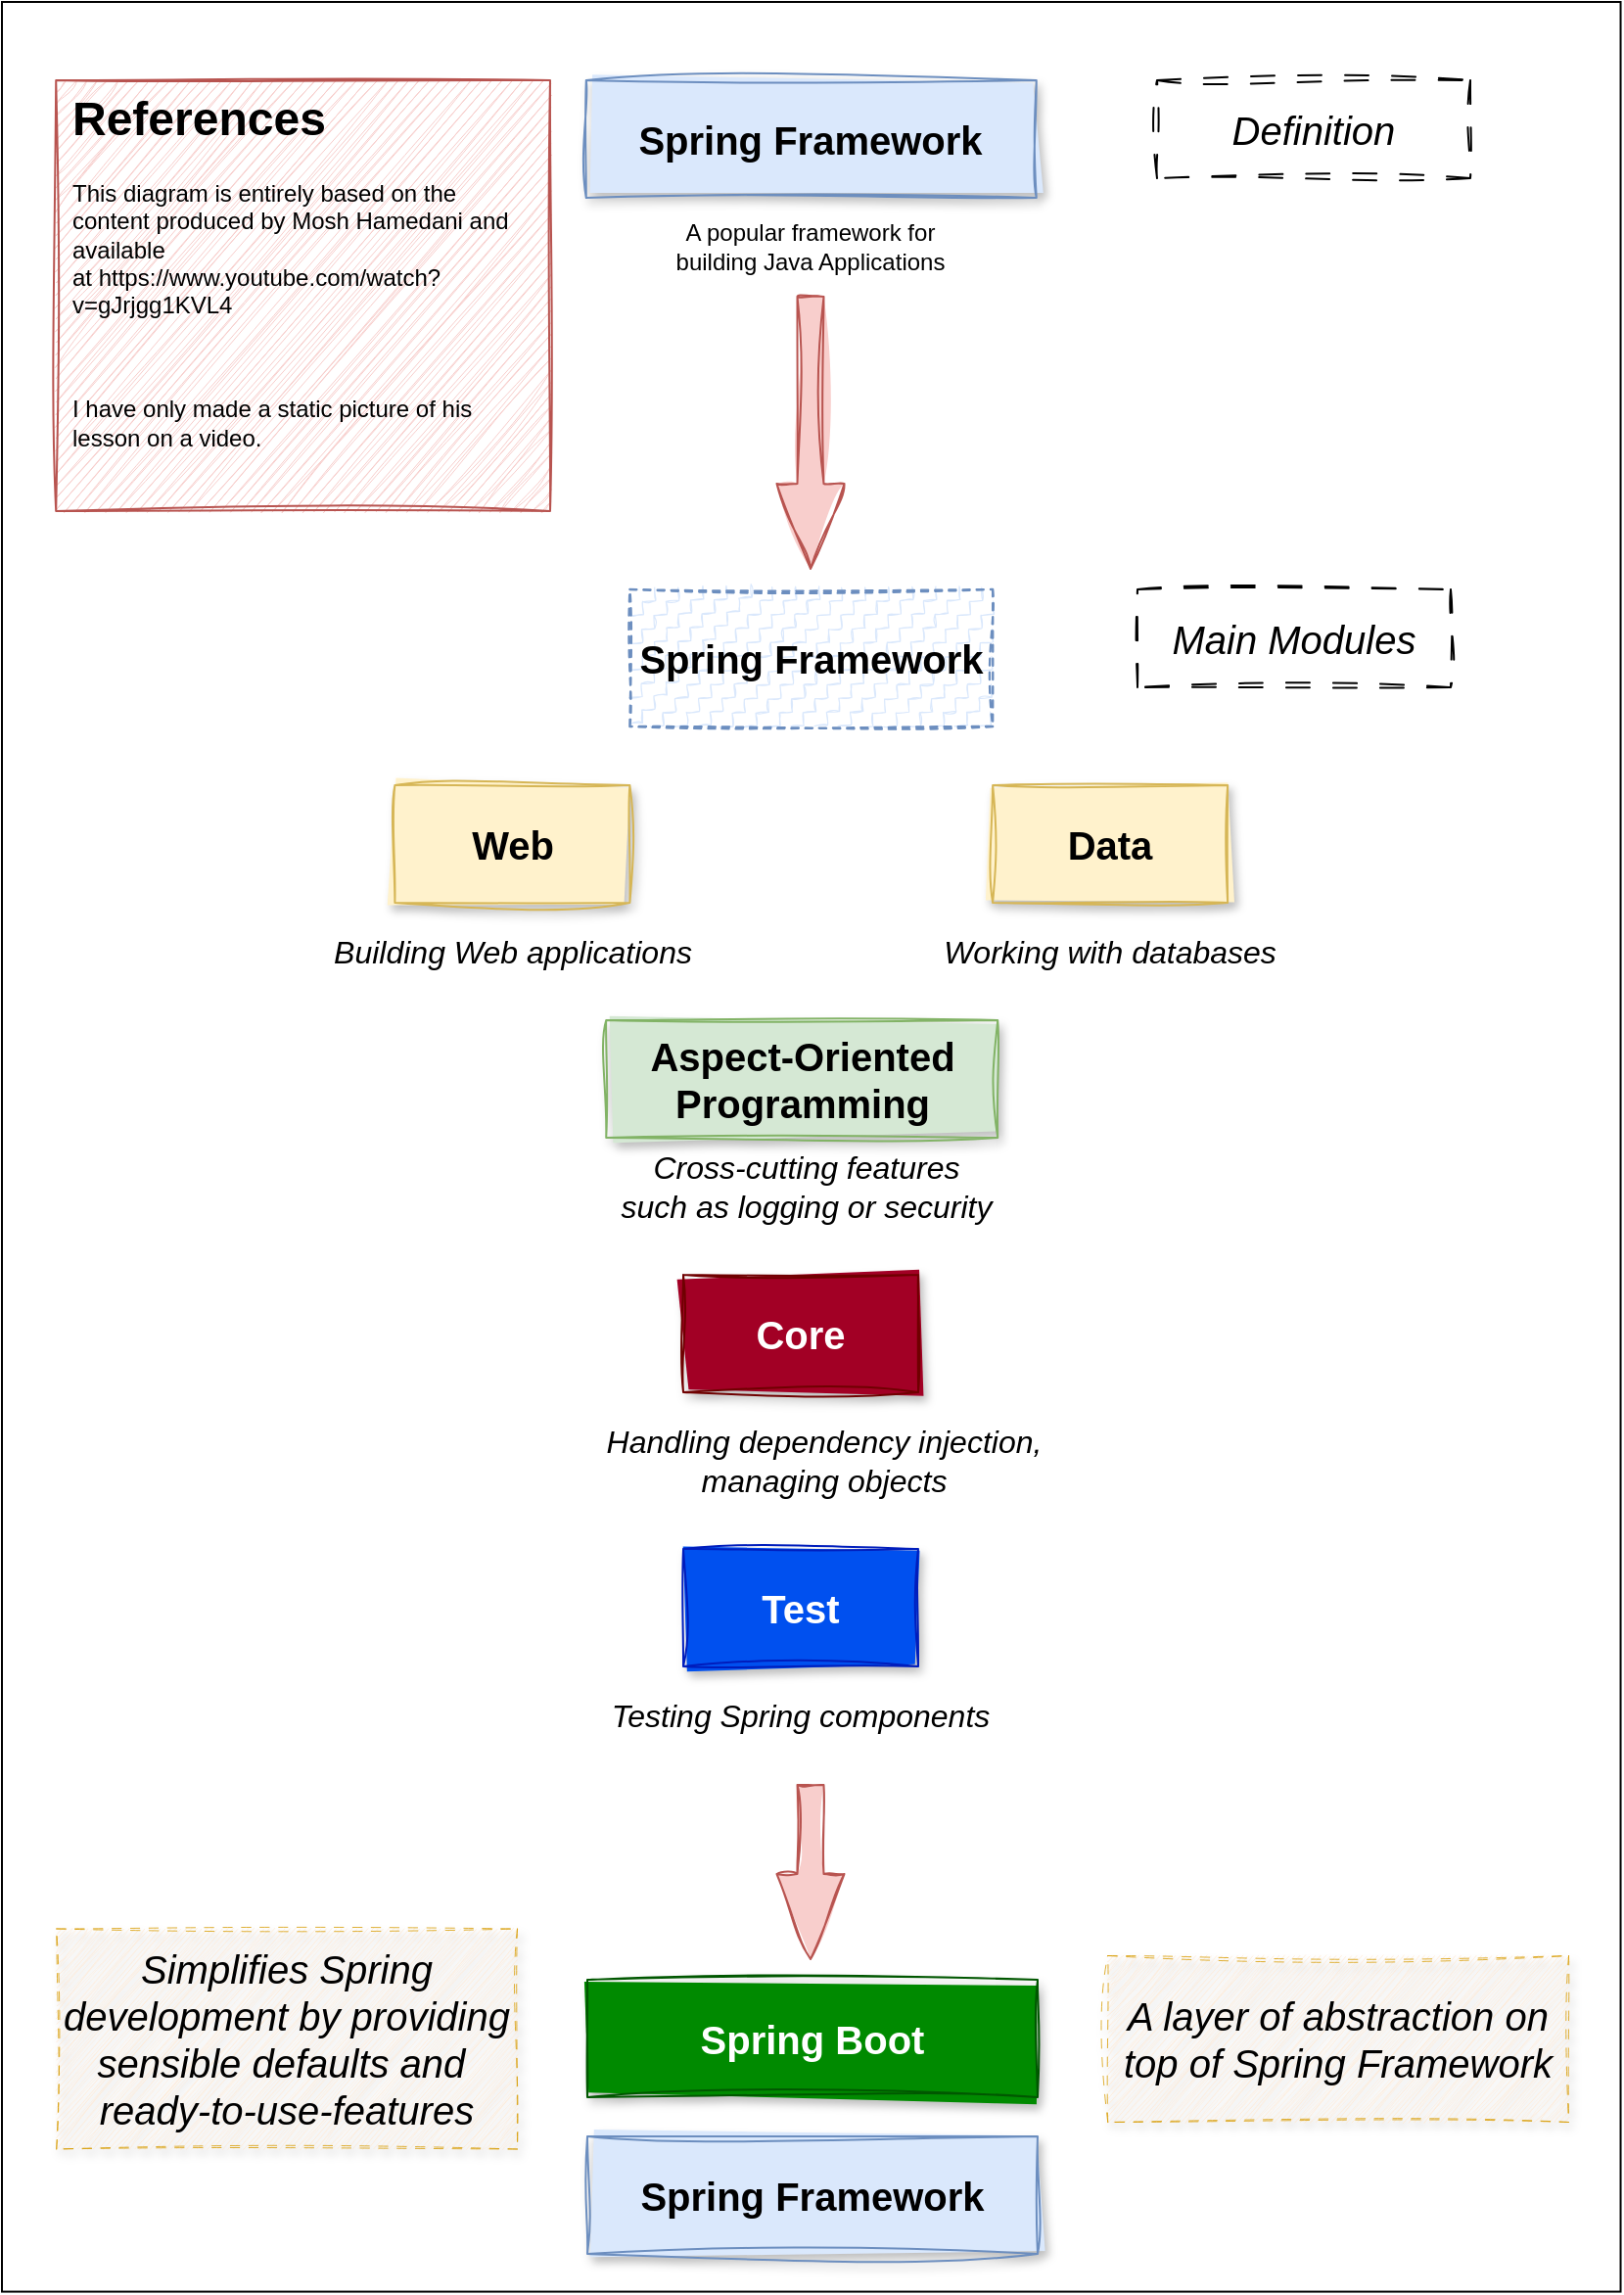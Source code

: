 <mxfile>
    <diagram id="0pBZHF6Dq0JbXCEezqZJ" name="Spring and Spring Boot">
        <mxGraphModel dx="1472" dy="1056" grid="1" gridSize="10" guides="1" tooltips="1" connect="1" arrows="1" fold="1" page="1" pageScale="1" pageWidth="827" pageHeight="1169" math="0" shadow="0">
            <root>
                <mxCell id="0"/>
                <mxCell id="1" parent="0"/>
                <mxCell id="4" value="" style="rounded=0;whiteSpace=wrap;html=1;movable=0;resizable=0;rotatable=0;deletable=0;editable=0;locked=1;connectable=0;" vertex="1" parent="1">
                    <mxGeometry width="826.77" height="1169.289" as="geometry"/>
                </mxCell>
                <mxCell id="2" value="Spring Framework" style="rounded=0;whiteSpace=wrap;html=1;sketch=1;curveFitting=1;jiggle=2;fillColor=#dae8fc;strokeColor=#6c8ebf;glass=0;shadow=1;fillStyle=solid;fontSize=20;fontStyle=1" vertex="1" parent="1">
                    <mxGeometry x="298.39" y="40" width="230" height="60" as="geometry"/>
                </mxCell>
                <mxCell id="3" value="A popular framework for building Java Applications" style="text;html=1;align=center;verticalAlign=middle;whiteSpace=wrap;rounded=0;" vertex="1" parent="1">
                    <mxGeometry x="328.39" y="110" width="170" height="30" as="geometry"/>
                </mxCell>
                <mxCell id="5" value="" style="shape=flexArrow;endArrow=classic;html=1;fillColor=#f8cecc;strokeColor=#b85450;width=13.5;endSize=14.165;sketch=1;curveFitting=1;jiggle=2;flowAnimation=0;shadow=0;fillStyle=solid;" edge="1" parent="1">
                    <mxGeometry width="50" height="50" relative="1" as="geometry">
                        <mxPoint x="413.002" y="150" as="sourcePoint"/>
                        <mxPoint x="413.002" y="290" as="targetPoint"/>
                    </mxGeometry>
                </mxCell>
                <mxCell id="8" value="&lt;b&gt;&lt;font style=&quot;font-size: 20px; color: rgb(0, 0, 0);&quot;&gt;Spring Framework&lt;/font&gt;&lt;/b&gt;" style="text;html=1;align=center;verticalAlign=middle;whiteSpace=wrap;rounded=0;fillColor=#dae8fc;strokeColor=#6c8ebf;sketch=1;curveFitting=1;jiggle=2;fillStyle=zigzag-line;strokeWidth=1.181;perimeterSpacing=12.992;dashed=1;fontColor=#000000;" vertex="1" parent="1">
                    <mxGeometry x="320.69" y="300" width="185.39" height="70" as="geometry"/>
                </mxCell>
                <mxCell id="9" value="Web" style="rounded=0;whiteSpace=wrap;html=1;sketch=1;curveFitting=1;jiggle=2;fillStyle=solid;shadow=1;fontStyle=1;fillColor=#fff2cc;strokeColor=#d6b656;fontSize=20;" vertex="1" parent="1">
                    <mxGeometry x="200.69" y="400" width="120" height="60" as="geometry"/>
                </mxCell>
                <mxCell id="10" value="Data" style="rounded=0;whiteSpace=wrap;html=1;sketch=1;curveFitting=1;jiggle=2;fillStyle=solid;shadow=1;fontStyle=1;fillColor=#fff2cc;strokeColor=#d6b656;fontSize=20;" vertex="1" parent="1">
                    <mxGeometry x="506.08" y="400" width="120" height="60" as="geometry"/>
                </mxCell>
                <mxCell id="11" value="Aspect-Oriented Programming" style="rounded=0;whiteSpace=wrap;html=1;sketch=1;curveFitting=1;jiggle=2;fillStyle=solid;shadow=1;fontStyle=1;fillColor=#d5e8d4;strokeColor=#82b366;fontSize=20;" vertex="1" parent="1">
                    <mxGeometry x="308.61" y="520" width="200" height="60" as="geometry"/>
                </mxCell>
                <mxCell id="12" value="Core" style="rounded=0;whiteSpace=wrap;html=1;sketch=1;curveFitting=1;jiggle=2;fillStyle=solid;shadow=1;fontStyle=1;fillColor=#a20025;fontColor=#ffffff;strokeColor=#6F0000;fontSize=20;" vertex="1" parent="1">
                    <mxGeometry x="348" y="650" width="120" height="60" as="geometry"/>
                </mxCell>
                <mxCell id="13" value="Test" style="rounded=0;whiteSpace=wrap;html=1;sketch=1;curveFitting=1;jiggle=2;fillStyle=solid;shadow=1;fontStyle=1;fillColor=#0050ef;fontColor=#ffffff;strokeColor=#001DBC;fontSize=20;" vertex="1" parent="1">
                    <mxGeometry x="348" y="790" width="120" height="60" as="geometry"/>
                </mxCell>
                <mxCell id="14" value="&lt;font style=&quot;font-size: 20px;&quot;&gt;Main Modules&lt;/font&gt;" style="text;html=1;align=center;verticalAlign=middle;whiteSpace=wrap;rounded=0;fontStyle=2;sketch=1;curveFitting=1;jiggle=2;strokeColor=default;dashed=1;dashPattern=12 12;" vertex="1" parent="1">
                    <mxGeometry x="580" y="300" width="160" height="50" as="geometry"/>
                </mxCell>
                <mxCell id="15" value="&lt;font style=&quot;font-size: 20px;&quot;&gt;Definition&lt;/font&gt;" style="text;html=1;align=center;verticalAlign=middle;whiteSpace=wrap;rounded=0;fontStyle=2;sketch=1;curveFitting=1;jiggle=2;strokeColor=default;dashed=1;dashPattern=12 12;" vertex="1" parent="1">
                    <mxGeometry x="590" y="40" width="160" height="50" as="geometry"/>
                </mxCell>
                <mxCell id="16" value="Handling dependency injection, managing objects" style="text;html=1;align=center;verticalAlign=middle;whiteSpace=wrap;rounded=0;fontSize=16;fontStyle=2" vertex="1" parent="1">
                    <mxGeometry x="274.61" y="720" width="290" height="50" as="geometry"/>
                </mxCell>
                <mxCell id="17" value="Building Web applications" style="text;html=1;align=center;verticalAlign=middle;whiteSpace=wrap;rounded=0;fontSize=16;fontStyle=2" vertex="1" parent="1">
                    <mxGeometry x="162.69" y="470" width="196" height="30" as="geometry"/>
                </mxCell>
                <mxCell id="18" value="Working with databases" style="text;html=1;align=center;verticalAlign=middle;whiteSpace=wrap;rounded=0;fontSize=16;fontStyle=2" vertex="1" parent="1">
                    <mxGeometry x="468.08" y="470" width="196" height="30" as="geometry"/>
                </mxCell>
                <mxCell id="19" value="Cross-cutting features such as logging or security" style="text;html=1;align=center;verticalAlign=middle;whiteSpace=wrap;rounded=0;fontSize=16;fontStyle=2" vertex="1" parent="1">
                    <mxGeometry x="312.61" y="590" width="196" height="30" as="geometry"/>
                </mxCell>
                <mxCell id="20" value="Testing Spring components" style="text;html=1;align=center;verticalAlign=middle;whiteSpace=wrap;rounded=0;fontSize=16;fontStyle=2" vertex="1" parent="1">
                    <mxGeometry x="263" y="860" width="290" height="30" as="geometry"/>
                </mxCell>
                <mxCell id="21" value="" style="shape=flexArrow;endArrow=classic;html=1;fillColor=#f8cecc;strokeColor=#b85450;width=13.5;endSize=14.165;sketch=1;curveFitting=1;jiggle=2;flowAnimation=0;shadow=0;fillStyle=solid;" edge="1" parent="1">
                    <mxGeometry width="50" height="50" relative="1" as="geometry">
                        <mxPoint x="413.002" y="910" as="sourcePoint"/>
                        <mxPoint x="413" y="1000" as="targetPoint"/>
                    </mxGeometry>
                </mxCell>
                <mxCell id="22" value="Spring Framework" style="rounded=0;whiteSpace=wrap;html=1;sketch=1;curveFitting=1;jiggle=2;fillColor=#dae8fc;strokeColor=#6c8ebf;glass=0;shadow=1;fillStyle=solid;fontSize=20;fontStyle=1" vertex="1" parent="1">
                    <mxGeometry x="299" y="1090" width="230" height="60" as="geometry"/>
                </mxCell>
                <mxCell id="23" value="Spring Boot" style="rounded=0;whiteSpace=wrap;html=1;sketch=1;curveFitting=1;jiggle=2;fillColor=#008a00;strokeColor=#005700;glass=0;shadow=1;fillStyle=solid;fontSize=20;fontStyle=1;fontColor=#ffffff;" vertex="1" parent="1">
                    <mxGeometry x="299" y="1010" width="230" height="60" as="geometry"/>
                </mxCell>
                <mxCell id="24" value="&lt;font style=&quot;font-size: 20px;&quot;&gt;A layer of abstraction on top of Spring Framework&lt;/font&gt;" style="text;html=1;align=center;verticalAlign=middle;whiteSpace=wrap;rounded=0;fontStyle=2;sketch=1;curveFitting=1;jiggle=2;strokeColor=#d79b00;dashed=1;dashPattern=12 12;strokeWidth=0.394;fillColor=#ffe6cc;fillStyle=hachure;shadow=1;" vertex="1" parent="1">
                    <mxGeometry x="564.61" y="997.5" width="235.39" height="85" as="geometry"/>
                </mxCell>
                <mxCell id="25" value="&lt;font style=&quot;font-size: 20px;&quot;&gt;Simplifies Spring development by providing sensible defaults and&amp;nbsp; ready-to-use-features&lt;/font&gt;" style="text;html=1;align=center;verticalAlign=middle;whiteSpace=wrap;rounded=0;fontStyle=2;sketch=1;curveFitting=1;jiggle=2;strokeColor=#d79b00;dashed=1;dashPattern=12 12;strokeWidth=0.394;fillColor=#ffe6cc;fillStyle=hachure;shadow=1;" vertex="1" parent="1">
                    <mxGeometry x="27.61" y="983.75" width="235.39" height="112.5" as="geometry"/>
                </mxCell>
                <mxCell id="26" value="&lt;h1 style=&quot;margin-top: 0px;&quot;&gt;References&lt;/h1&gt;&lt;p&gt;This diagram is entirely based on the content produced by Mosh Hamedani and available at&amp;nbsp;https://www.youtube.com/watch?v=gJrjgg1KVL4&lt;/p&gt;&lt;p&gt;&lt;br&gt;&lt;/p&gt;&lt;p&gt;I have only made a static picture of his lesson on a video.&lt;/p&gt;" style="text;html=1;whiteSpace=wrap;overflow=hidden;rounded=0;fillColor=#f8cecc;strokeColor=#b85450;sketch=1;curveFitting=1;jiggle=2;spacingLeft=7.874;spacing=1.968;spacingRight=7.874;" vertex="1" parent="1">
                    <mxGeometry x="27.61" y="40" width="252.39" height="220" as="geometry"/>
                </mxCell>
            </root>
        </mxGraphModel>
    </diagram>
</mxfile>